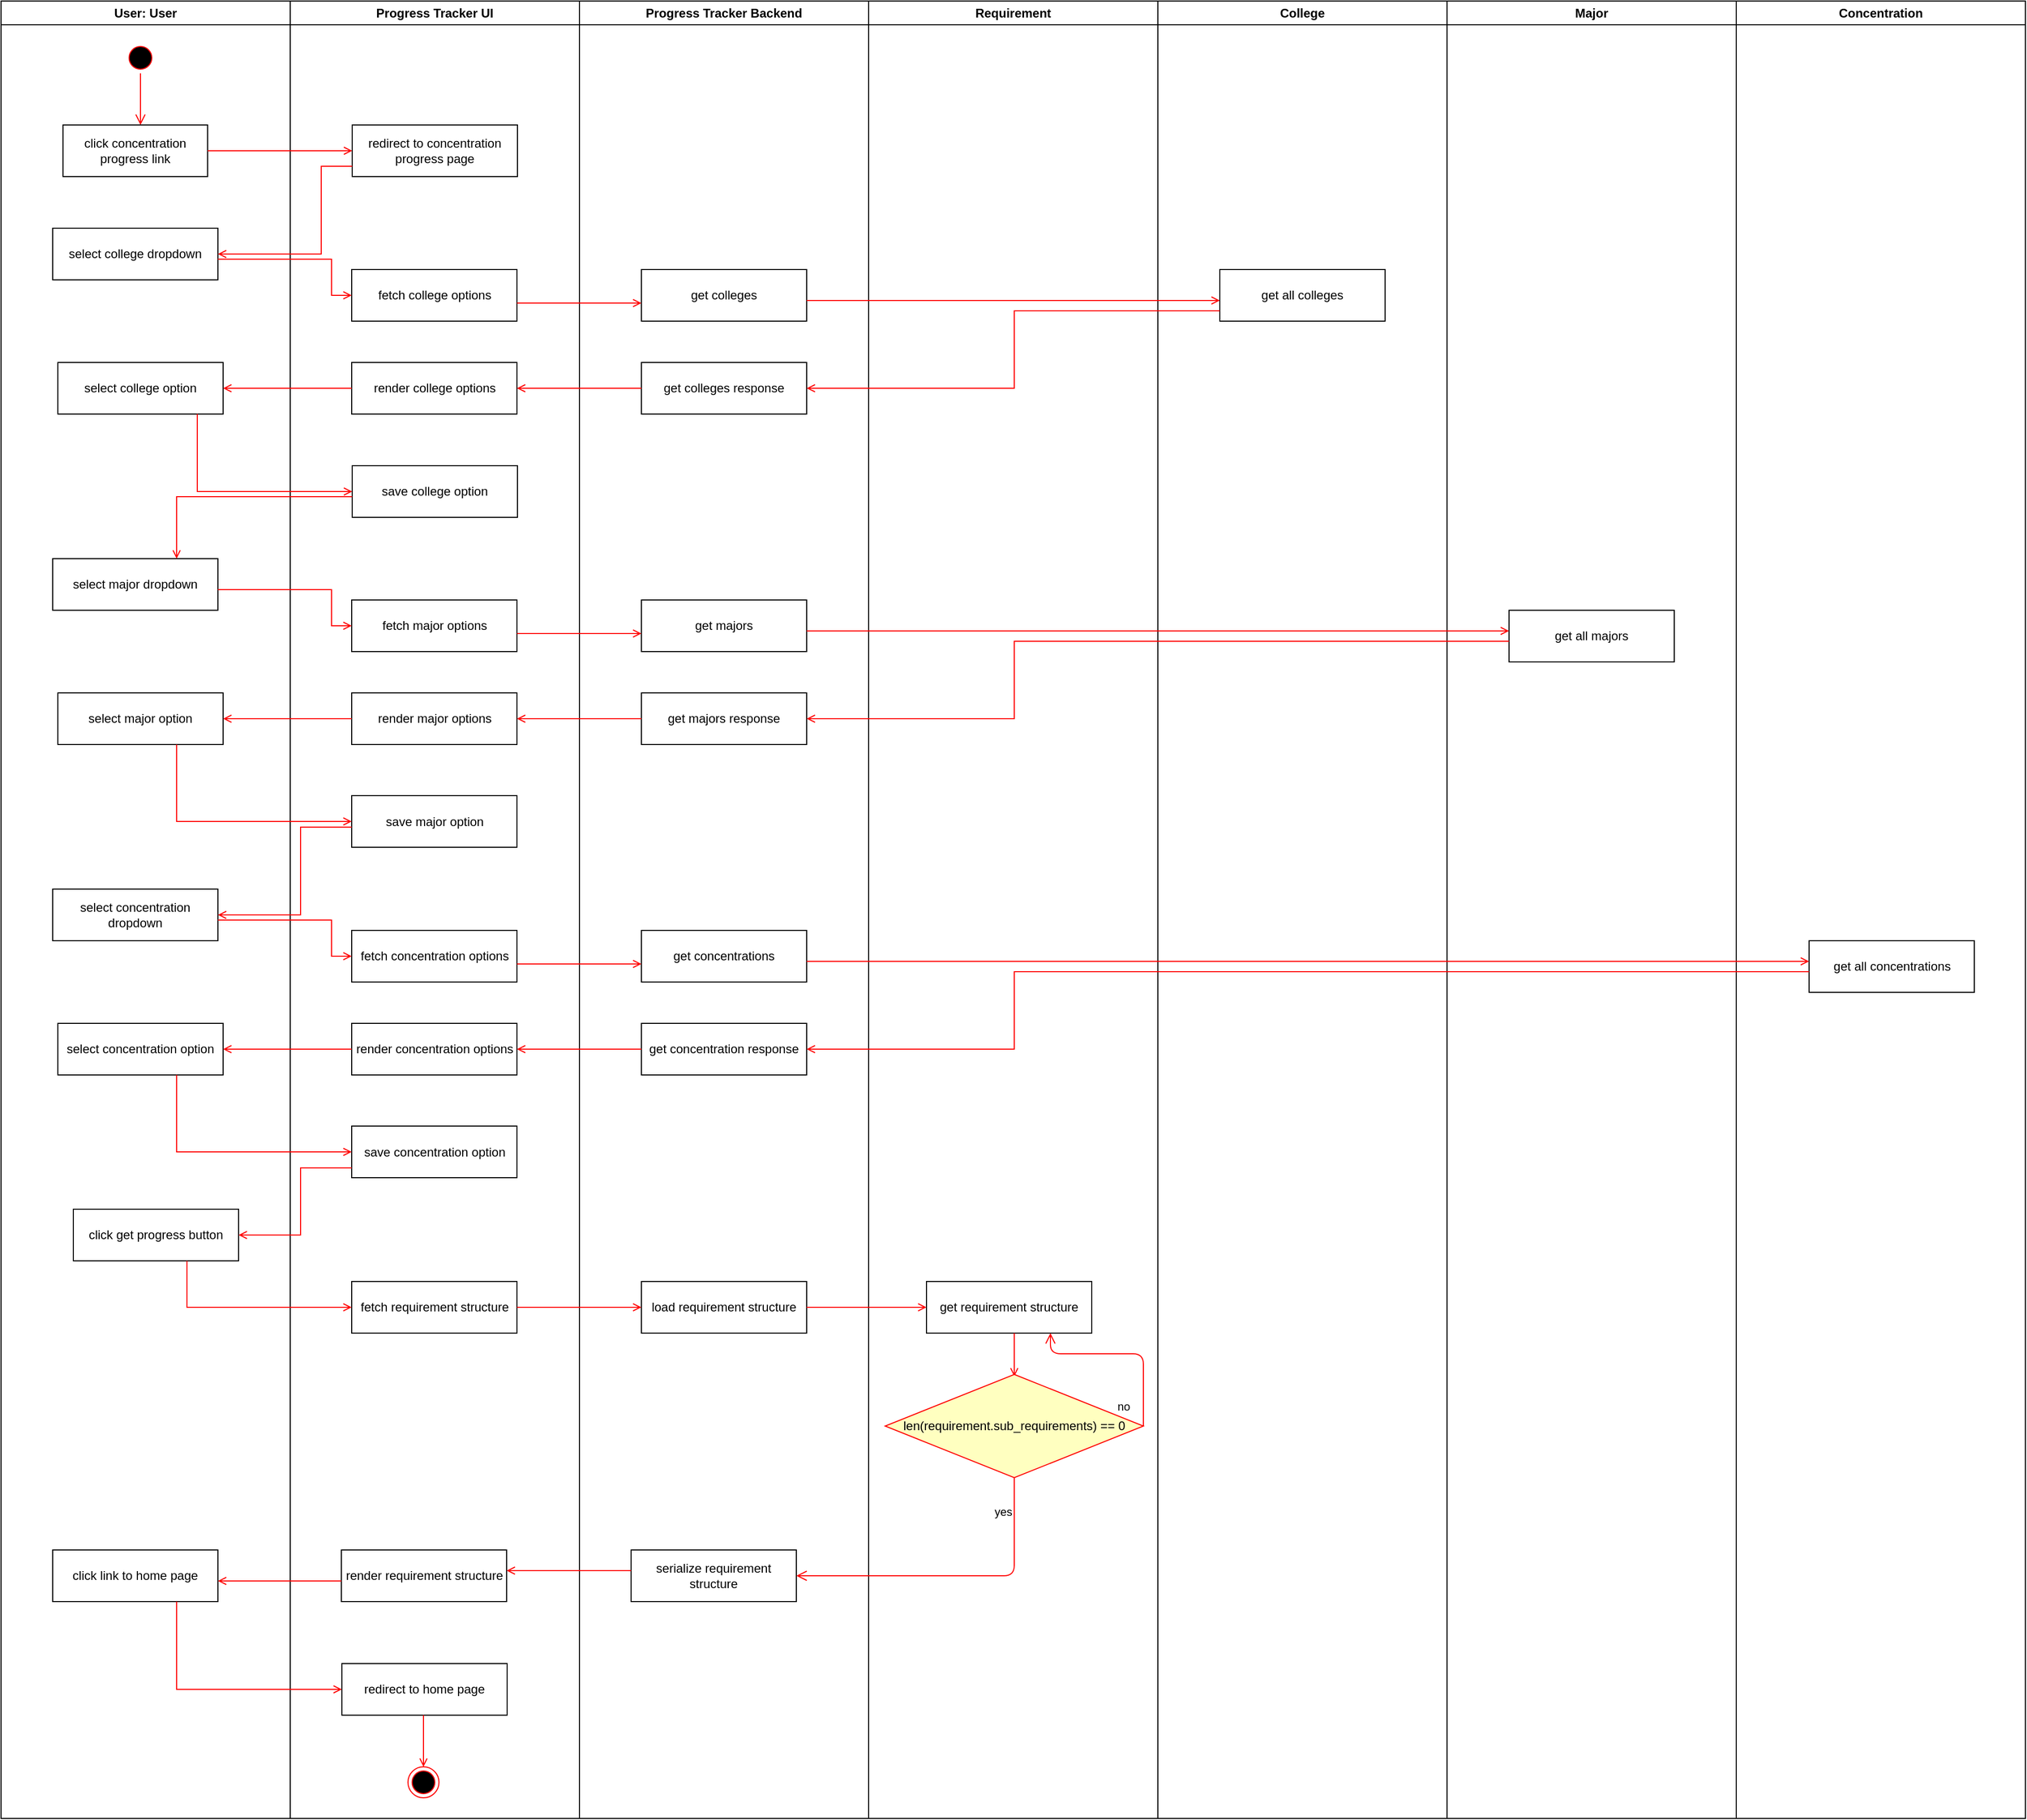 <?xml version="1.0" encoding="UTF-8"?>
<mxfile compressed="false" version="12.1.7" type="device" pages="1"><diagram id="qxIXQQoXLA4KPB8yL7MM" name="Page-3"><mxGraphModel dx="1722" dy="1054" grid="1" gridSize="10" guides="1" tooltips="1" connect="1" arrows="1" fold="1" page="1" pageScale="1" pageWidth="850" pageHeight="1100" math="0" shadow="0"><root><mxCell id="4MsPIWo7bYqa63KtsmRX-0"/><mxCell id="4MsPIWo7bYqa63KtsmRX-1" parent="4MsPIWo7bYqa63KtsmRX-0"/><mxCell id="LsV0TuWWeMVyQ18mXXkU-35" value="User: User" style="swimlane;whiteSpace=wrap" parent="4MsPIWo7bYqa63KtsmRX-1" vertex="1"><mxGeometry x="440" y="280" width="280" height="1760" as="geometry"/></mxCell><mxCell id="LsV0TuWWeMVyQ18mXXkU-36" value="" style="ellipse;shape=startState;fillColor=#000000;strokeColor=#ff0000;" parent="LsV0TuWWeMVyQ18mXXkU-35" vertex="1"><mxGeometry x="120" y="40" width="30" height="30" as="geometry"/></mxCell><mxCell id="LsV0TuWWeMVyQ18mXXkU-37" value="" style="edgeStyle=elbowEdgeStyle;elbow=horizontal;verticalAlign=bottom;endArrow=open;endSize=8;strokeColor=#FF0000;endFill=1;rounded=0;jumpStyle=arc;" parent="LsV0TuWWeMVyQ18mXXkU-35" source="LsV0TuWWeMVyQ18mXXkU-36" target="LsV0TuWWeMVyQ18mXXkU-38" edge="1"><mxGeometry x="100" y="40" as="geometry"><mxPoint x="115" y="110" as="targetPoint"/><Array as="points"><mxPoint x="135" y="90"/><mxPoint x="115" y="90"/><mxPoint x="210" y="80"/><mxPoint x="150" y="95"/></Array></mxGeometry></mxCell><mxCell id="LsV0TuWWeMVyQ18mXXkU-38" value="click concentration progress link" style="whiteSpace=wrap;" parent="LsV0TuWWeMVyQ18mXXkU-35" vertex="1"><mxGeometry x="60" y="120" width="140" height="50" as="geometry"/></mxCell><mxCell id="WU8Xox5n-jSPU0OOle5n-0" value="select college dropdown" style="whiteSpace=wrap;" vertex="1" parent="LsV0TuWWeMVyQ18mXXkU-35"><mxGeometry x="50" y="220" width="160" height="50" as="geometry"/></mxCell><mxCell id="WU8Xox5n-jSPU0OOle5n-49" value="select college option" style="whiteSpace=wrap;" vertex="1" parent="LsV0TuWWeMVyQ18mXXkU-35"><mxGeometry x="55" y="350" width="160" height="50" as="geometry"/></mxCell><mxCell id="WU8Xox5n-jSPU0OOle5n-86" value="click get progress button" style="whiteSpace=wrap;" vertex="1" parent="LsV0TuWWeMVyQ18mXXkU-35"><mxGeometry x="70" y="1170" width="160" height="50" as="geometry"/></mxCell><mxCell id="WU8Xox5n-jSPU0OOle5n-100" value="click link to home page" style="whiteSpace=wrap;" vertex="1" parent="LsV0TuWWeMVyQ18mXXkU-35"><mxGeometry x="50" y="1500" width="160" height="50" as="geometry"/></mxCell><mxCell id="LsV0TuWWeMVyQ18mXXkU-44" value="Progress Tracker UI" style="swimlane;whiteSpace=wrap" parent="4MsPIWo7bYqa63KtsmRX-1" vertex="1"><mxGeometry x="720" y="280" width="280" height="1760" as="geometry"/></mxCell><mxCell id="LsV0TuWWeMVyQ18mXXkU-39" value="redirect to concentration progress page" style="whiteSpace=wrap;" parent="LsV0TuWWeMVyQ18mXXkU-44" vertex="1"><mxGeometry x="60" y="120" width="160" height="50" as="geometry"/></mxCell><mxCell id="WU8Xox5n-jSPU0OOle5n-2" value="fetch college options" style="whiteSpace=wrap;" vertex="1" parent="LsV0TuWWeMVyQ18mXXkU-44"><mxGeometry x="59.5" y="260" width="160" height="50" as="geometry"/></mxCell><mxCell id="WU8Xox5n-jSPU0OOle5n-47" value="render college options" style="whiteSpace=wrap;" vertex="1" parent="LsV0TuWWeMVyQ18mXXkU-44"><mxGeometry x="59.5" y="350" width="160" height="50" as="geometry"/></mxCell><mxCell id="WU8Xox5n-jSPU0OOle5n-51" value="save college option" style="whiteSpace=wrap;" vertex="1" parent="LsV0TuWWeMVyQ18mXXkU-44"><mxGeometry x="60" y="450" width="160" height="50" as="geometry"/></mxCell><mxCell id="WU8Xox5n-jSPU0OOle5n-68" value="save major option" style="whiteSpace=wrap;" vertex="1" parent="LsV0TuWWeMVyQ18mXXkU-44"><mxGeometry x="59.5" y="769.5" width="160" height="50" as="geometry"/></mxCell><mxCell id="WU8Xox5n-jSPU0OOle5n-88" value="fetch requirement structure" style="whiteSpace=wrap;" vertex="1" parent="LsV0TuWWeMVyQ18mXXkU-44"><mxGeometry x="59.5" y="1240" width="160" height="50" as="geometry"/></mxCell><mxCell id="WU8Xox5n-jSPU0OOle5n-94" value="render requirement structure" style="whiteSpace=wrap;" vertex="1" parent="LsV0TuWWeMVyQ18mXXkU-44"><mxGeometry x="49.5" y="1500" width="160" height="50" as="geometry"/></mxCell><mxCell id="WU8Xox5n-jSPU0OOle5n-101" value="redirect to home page" style="whiteSpace=wrap;" vertex="1" parent="LsV0TuWWeMVyQ18mXXkU-44"><mxGeometry x="50" y="1610" width="160" height="50" as="geometry"/></mxCell><mxCell id="WU8Xox5n-jSPU0OOle5n-104" value="" style="ellipse;html=1;shape=endState;fillColor=#000000;strokeColor=#ff0000;" vertex="1" parent="LsV0TuWWeMVyQ18mXXkU-44"><mxGeometry x="114" y="1710" width="30" height="30" as="geometry"/></mxCell><mxCell id="WU8Xox5n-jSPU0OOle5n-105" value="" style="endArrow=open;strokeColor=#FF0000;endFill=1;rounded=0;jumpStyle=arc;edgeStyle=elbowEdgeStyle;" edge="1" parent="LsV0TuWWeMVyQ18mXXkU-44" source="WU8Xox5n-jSPU0OOle5n-101" target="WU8Xox5n-jSPU0OOle5n-104"><mxGeometry relative="1" as="geometry"><mxPoint x="49.5" y="1710" as="sourcePoint"/><mxPoint x="209.5" y="1795" as="targetPoint"/><Array as="points"><mxPoint x="129" y="1680"/><mxPoint x="67.5" y="1789"/><mxPoint x="147.5" y="1809"/><mxPoint x="-352.5" y="1739"/><mxPoint x="-376" y="1894"/><mxPoint x="-436" y="1869"/><mxPoint x="-386" y="1879"/><mxPoint x="-416" y="1869"/><mxPoint x="-406" y="1919"/><mxPoint x="-466" y="1989"/><mxPoint x="-416" y="1979"/><mxPoint x="-406" y="1909"/><mxPoint x="-416" y="1979"/></Array></mxGeometry></mxCell><mxCell id="LsV0TuWWeMVyQ18mXXkU-63" value="Progress Tracker Backend" style="swimlane;whiteSpace=wrap" parent="4MsPIWo7bYqa63KtsmRX-1" vertex="1"><mxGeometry x="1000" y="280" width="280" height="1760" as="geometry"><mxRectangle x="724.5" y="128" width="80" height="23" as="alternateBounds"/></mxGeometry></mxCell><mxCell id="WU8Xox5n-jSPU0OOle5n-41" value="get colleges" style="whiteSpace=wrap;" vertex="1" parent="LsV0TuWWeMVyQ18mXXkU-63"><mxGeometry x="60" y="260" width="160" height="50" as="geometry"/></mxCell><mxCell id="WU8Xox5n-jSPU0OOle5n-45" value="get colleges response" style="whiteSpace=wrap;" vertex="1" parent="LsV0TuWWeMVyQ18mXXkU-63"><mxGeometry x="60" y="350" width="160" height="50" as="geometry"/></mxCell><mxCell id="WU8Xox5n-jSPU0OOle5n-106" value="load requirement structure" style="whiteSpace=wrap;" vertex="1" parent="LsV0TuWWeMVyQ18mXXkU-63"><mxGeometry x="60" y="1240" width="160" height="50" as="geometry"/></mxCell><mxCell id="WU8Xox5n-jSPU0OOle5n-98" value="serialize requirement structure" style="whiteSpace=wrap;" vertex="1" parent="LsV0TuWWeMVyQ18mXXkU-63"><mxGeometry x="50" y="1500" width="160" height="50" as="geometry"/></mxCell><mxCell id="LsV0TuWWeMVyQ18mXXkU-40" value="" style="endArrow=open;strokeColor=#FF0000;endFill=1;rounded=0;jumpStyle=arc;" parent="4MsPIWo7bYqa63KtsmRX-1" source="LsV0TuWWeMVyQ18mXXkU-38" target="LsV0TuWWeMVyQ18mXXkU-39" edge="1"><mxGeometry relative="1" as="geometry"/></mxCell><mxCell id="WU8Xox5n-jSPU0OOle5n-1" value="" style="endArrow=open;strokeColor=#FF0000;endFill=1;rounded=0;jumpStyle=arc;edgeStyle=elbowEdgeStyle;" edge="1" parent="4MsPIWo7bYqa63KtsmRX-1" source="LsV0TuWWeMVyQ18mXXkU-39" target="WU8Xox5n-jSPU0OOle5n-0"><mxGeometry relative="1" as="geometry"><mxPoint x="650" y="530" as="sourcePoint"/><mxPoint x="790" y="530" as="targetPoint"/><Array as="points"><mxPoint x="750" y="440"/><mxPoint x="690" y="510"/><mxPoint x="740" y="500"/><mxPoint x="750" y="430"/><mxPoint x="740" y="500"/></Array></mxGeometry></mxCell><mxCell id="WU8Xox5n-jSPU0OOle5n-3" value="" style="endArrow=open;strokeColor=#FF0000;endFill=1;rounded=0;jumpStyle=arc;edgeStyle=elbowEdgeStyle;" edge="1" parent="4MsPIWo7bYqa63KtsmRX-1" source="WU8Xox5n-jSPU0OOle5n-0" target="WU8Xox5n-jSPU0OOle5n-2"><mxGeometry relative="1" as="geometry"><mxPoint x="770" y="590" as="sourcePoint"/><mxPoint x="640" y="675" as="targetPoint"/><Array as="points"><mxPoint x="760" y="530"/><mxPoint x="770" y="565"/><mxPoint x="710" y="540"/><mxPoint x="760" y="550"/><mxPoint x="730" y="540"/><mxPoint x="740" y="590"/><mxPoint x="680" y="660"/><mxPoint x="730" y="650"/><mxPoint x="740" y="580"/><mxPoint x="730" y="650"/></Array></mxGeometry></mxCell><mxCell id="WU8Xox5n-jSPU0OOle5n-5" value="Requirement" style="swimlane;whiteSpace=wrap" vertex="1" parent="4MsPIWo7bYqa63KtsmRX-1"><mxGeometry x="1280" y="280" width="280" height="1760" as="geometry"><mxRectangle x="724.5" y="128" width="80" height="23" as="alternateBounds"/></mxGeometry></mxCell><mxCell id="WU8Xox5n-jSPU0OOle5n-90" value="get requirement structure" style="whiteSpace=wrap;" vertex="1" parent="WU8Xox5n-jSPU0OOle5n-5"><mxGeometry x="56" y="1240" width="160" height="50" as="geometry"/></mxCell><mxCell id="WU8Xox5n-jSPU0OOle5n-91" value="" style="endArrow=open;strokeColor=#FF0000;endFill=1;rounded=0;jumpStyle=arc;edgeStyle=elbowEdgeStyle;" edge="1" parent="WU8Xox5n-jSPU0OOle5n-5"><mxGeometry relative="1" as="geometry"><mxPoint x="141" y="1290" as="sourcePoint"/><mxPoint x="141" y="1332" as="targetPoint"/><Array as="points"><mxPoint x="141" y="1300"/><mxPoint x="181" y="1200"/><mxPoint x="261" y="1220"/><mxPoint x="-239" y="1150"/><mxPoint x="-262.5" y="1305"/><mxPoint x="-322.5" y="1280"/><mxPoint x="-272.5" y="1290"/><mxPoint x="-302.5" y="1280"/><mxPoint x="-292.5" y="1330"/><mxPoint x="-352.5" y="1400"/><mxPoint x="-302.5" y="1390"/><mxPoint x="-292.5" y="1320"/><mxPoint x="-302.5" y="1390"/></Array></mxGeometry></mxCell><mxCell id="WU8Xox5n-jSPU0OOle5n-95" value="len(requirement.sub_requirements) == 0" style="rhombus;whiteSpace=wrap;html=1;fillColor=#ffffc0;strokeColor=#ff0000;" vertex="1" parent="WU8Xox5n-jSPU0OOle5n-5"><mxGeometry x="16" y="1330" width="250" height="100" as="geometry"/></mxCell><mxCell id="WU8Xox5n-jSPU0OOle5n-96" value="no" style="edgeStyle=orthogonalEdgeStyle;html=1;align=left;verticalAlign=bottom;endArrow=open;endSize=8;strokeColor=#ff0000;" edge="1" source="WU8Xox5n-jSPU0OOle5n-95" parent="WU8Xox5n-jSPU0OOle5n-5" target="WU8Xox5n-jSPU0OOle5n-90"><mxGeometry x="0.076" y="60" relative="1" as="geometry"><mxPoint x="276" y="1350" as="targetPoint"/><Array as="points"><mxPoint x="266" y="1310"/><mxPoint x="176" y="1310"/></Array><mxPoint as="offset"/></mxGeometry></mxCell><mxCell id="WU8Xox5n-jSPU0OOle5n-14" value="College" style="swimlane;whiteSpace=wrap" vertex="1" parent="4MsPIWo7bYqa63KtsmRX-1"><mxGeometry x="1560" y="280" width="280" height="1760" as="geometry"><mxRectangle x="724.5" y="128" width="80" height="23" as="alternateBounds"/></mxGeometry></mxCell><mxCell id="WU8Xox5n-jSPU0OOle5n-43" value="get all colleges" style="whiteSpace=wrap;" vertex="1" parent="WU8Xox5n-jSPU0OOle5n-14"><mxGeometry x="60" y="260" width="160" height="50" as="geometry"/></mxCell><mxCell id="WU8Xox5n-jSPU0OOle5n-23" value="Major" style="swimlane;whiteSpace=wrap" vertex="1" parent="4MsPIWo7bYqa63KtsmRX-1"><mxGeometry x="1840" y="280" width="280" height="1760" as="geometry"><mxRectangle x="724.5" y="128" width="80" height="23" as="alternateBounds"/></mxGeometry></mxCell><mxCell id="WU8Xox5n-jSPU0OOle5n-61" value="get all majors" style="whiteSpace=wrap;" vertex="1" parent="WU8Xox5n-jSPU0OOle5n-23"><mxGeometry x="60" y="590" width="160" height="50" as="geometry"/></mxCell><mxCell id="WU8Xox5n-jSPU0OOle5n-32" value="Concentration" style="swimlane;whiteSpace=wrap" vertex="1" parent="4MsPIWo7bYqa63KtsmRX-1"><mxGeometry x="2120" y="280" width="280" height="1760" as="geometry"><mxRectangle x="724.5" y="128" width="80" height="23" as="alternateBounds"/></mxGeometry></mxCell><mxCell id="WU8Xox5n-jSPU0OOle5n-71" value="get all concentrations" style="whiteSpace=wrap;" vertex="1" parent="WU8Xox5n-jSPU0OOle5n-32"><mxGeometry x="70.5" y="910" width="160" height="50" as="geometry"/></mxCell><mxCell id="WU8Xox5n-jSPU0OOle5n-42" value="" style="endArrow=open;strokeColor=#FF0000;endFill=1;rounded=0;jumpStyle=arc;edgeStyle=elbowEdgeStyle;" edge="1" parent="4MsPIWo7bYqa63KtsmRX-1" source="WU8Xox5n-jSPU0OOle5n-2" target="WU8Xox5n-jSPU0OOle5n-41"><mxGeometry relative="1" as="geometry"><mxPoint x="930.5" y="572.5" as="sourcePoint"/><mxPoint x="1060" y="607.5" as="targetPoint"/><Array as="points"><mxPoint x="1040.5" y="572.5"/><mxPoint x="1050.5" y="607.5"/><mxPoint x="990.5" y="582.5"/><mxPoint x="1040.5" y="592.5"/><mxPoint x="1010.5" y="582.5"/><mxPoint x="1020.5" y="632.5"/><mxPoint x="960.5" y="702.5"/><mxPoint x="1010.5" y="692.5"/><mxPoint x="1020.5" y="622.5"/><mxPoint x="1010.5" y="692.5"/></Array></mxGeometry></mxCell><mxCell id="WU8Xox5n-jSPU0OOle5n-44" value="" style="endArrow=open;strokeColor=#FF0000;endFill=1;rounded=0;jumpStyle=arc;edgeStyle=elbowEdgeStyle;" edge="1" parent="4MsPIWo7bYqa63KtsmRX-1" source="WU8Xox5n-jSPU0OOle5n-41" target="WU8Xox5n-jSPU0OOle5n-43"><mxGeometry relative="1" as="geometry"><mxPoint x="1310" y="570" as="sourcePoint"/><mxPoint x="1430.5" y="570" as="targetPoint"/><Array as="points"><mxPoint x="1411" y="570"/><mxPoint x="1421" y="605"/><mxPoint x="1361" y="580"/><mxPoint x="1411" y="590"/><mxPoint x="1381" y="580"/><mxPoint x="1391" y="630"/><mxPoint x="1331" y="700"/><mxPoint x="1381" y="690"/><mxPoint x="1391" y="620"/><mxPoint x="1381" y="690"/></Array></mxGeometry></mxCell><mxCell id="WU8Xox5n-jSPU0OOle5n-46" value="" style="endArrow=open;strokeColor=#FF0000;endFill=1;rounded=0;jumpStyle=arc;edgeStyle=elbowEdgeStyle;" edge="1" parent="4MsPIWo7bYqa63KtsmRX-1" source="WU8Xox5n-jSPU0OOle5n-43" target="WU8Xox5n-jSPU0OOle5n-45"><mxGeometry relative="1" as="geometry"><mxPoint x="1230" y="580" as="sourcePoint"/><mxPoint x="1629.5" y="580" as="targetPoint"/><Array as="points"><mxPoint x="1421" y="580"/><mxPoint x="1431" y="615"/><mxPoint x="1371" y="590"/><mxPoint x="1421" y="600"/><mxPoint x="1391" y="590"/><mxPoint x="1401" y="640"/><mxPoint x="1341" y="710"/><mxPoint x="1391" y="700"/><mxPoint x="1401" y="630"/><mxPoint x="1391" y="700"/></Array></mxGeometry></mxCell><mxCell id="WU8Xox5n-jSPU0OOle5n-48" value="" style="endArrow=open;strokeColor=#FF0000;endFill=1;rounded=0;jumpStyle=arc;edgeStyle=elbowEdgeStyle;" edge="1" parent="4MsPIWo7bYqa63KtsmRX-1" source="WU8Xox5n-jSPU0OOle5n-45" target="WU8Xox5n-jSPU0OOle5n-47"><mxGeometry relative="1" as="geometry"><mxPoint x="924.5" y="740" as="sourcePoint"/><mxPoint x="1045" y="740" as="targetPoint"/><Array as="points"><mxPoint x="1000" y="655"/><mxPoint x="1035.5" y="775"/><mxPoint x="975.5" y="750"/><mxPoint x="1025.5" y="760"/><mxPoint x="995.5" y="750"/><mxPoint x="1005.5" y="800"/><mxPoint x="945.5" y="870"/><mxPoint x="995.5" y="860"/><mxPoint x="1005.5" y="790"/><mxPoint x="995.5" y="860"/></Array></mxGeometry></mxCell><mxCell id="WU8Xox5n-jSPU0OOle5n-50" value="" style="endArrow=open;strokeColor=#FF0000;endFill=1;rounded=0;jumpStyle=arc;edgeStyle=elbowEdgeStyle;" edge="1" parent="4MsPIWo7bYqa63KtsmRX-1" source="WU8Xox5n-jSPU0OOle5n-47" target="WU8Xox5n-jSPU0OOle5n-49"><mxGeometry relative="1" as="geometry"><mxPoint x="760.5" y="670" as="sourcePoint"/><mxPoint x="640" y="670" as="targetPoint"/><Array as="points"><mxPoint x="701" y="655"/><mxPoint x="736" y="790"/><mxPoint x="676" y="765"/><mxPoint x="726" y="775"/><mxPoint x="696" y="765"/><mxPoint x="706" y="815"/><mxPoint x="646" y="885"/><mxPoint x="696" y="875"/><mxPoint x="706" y="805"/><mxPoint x="696" y="875"/></Array></mxGeometry></mxCell><mxCell id="WU8Xox5n-jSPU0OOle5n-52" value="" style="endArrow=open;strokeColor=#FF0000;endFill=1;rounded=0;jumpStyle=arc;edgeStyle=elbowEdgeStyle;" edge="1" parent="4MsPIWo7bYqa63KtsmRX-1" source="WU8Xox5n-jSPU0OOle5n-49" target="WU8Xox5n-jSPU0OOle5n-51"><mxGeometry relative="1" as="geometry"><mxPoint x="694.5" y="770" as="sourcePoint"/><mxPoint x="570" y="770" as="targetPoint"/><Array as="points"><mxPoint x="630" y="690"/><mxPoint x="750" y="755"/><mxPoint x="640" y="730"/><mxPoint x="660" y="760"/><mxPoint x="616" y="770"/><mxPoint x="651" y="905"/><mxPoint x="591" y="880"/><mxPoint x="641" y="890"/><mxPoint x="611" y="880"/><mxPoint x="621" y="930"/><mxPoint x="561" y="1000"/><mxPoint x="611" y="990"/><mxPoint x="621" y="920"/><mxPoint x="611" y="990"/></Array></mxGeometry></mxCell><mxCell id="WU8Xox5n-jSPU0OOle5n-54" value="select major dropdown" style="whiteSpace=wrap;" vertex="1" parent="4MsPIWo7bYqa63KtsmRX-1"><mxGeometry x="490" y="820" width="160" height="50" as="geometry"/></mxCell><mxCell id="WU8Xox5n-jSPU0OOle5n-55" value="select major option" style="whiteSpace=wrap;" vertex="1" parent="4MsPIWo7bYqa63KtsmRX-1"><mxGeometry x="495" y="950" width="160" height="50" as="geometry"/></mxCell><mxCell id="WU8Xox5n-jSPU0OOle5n-56" value="fetch major options" style="whiteSpace=wrap;" vertex="1" parent="4MsPIWo7bYqa63KtsmRX-1"><mxGeometry x="779.5" y="860" width="160" height="50" as="geometry"/></mxCell><mxCell id="WU8Xox5n-jSPU0OOle5n-57" value="render major options" style="whiteSpace=wrap;" vertex="1" parent="4MsPIWo7bYqa63KtsmRX-1"><mxGeometry x="779.5" y="950" width="160" height="50" as="geometry"/></mxCell><mxCell id="WU8Xox5n-jSPU0OOle5n-58" value="get majors" style="whiteSpace=wrap;" vertex="1" parent="4MsPIWo7bYqa63KtsmRX-1"><mxGeometry x="1060" y="860" width="160" height="50" as="geometry"/></mxCell><mxCell id="WU8Xox5n-jSPU0OOle5n-59" value="get majors response" style="whiteSpace=wrap;" vertex="1" parent="4MsPIWo7bYqa63KtsmRX-1"><mxGeometry x="1060" y="950" width="160" height="50" as="geometry"/></mxCell><mxCell id="WU8Xox5n-jSPU0OOle5n-60" value="" style="endArrow=open;strokeColor=#FF0000;endFill=1;rounded=0;jumpStyle=arc;edgeStyle=elbowEdgeStyle;" edge="1" parent="4MsPIWo7bYqa63KtsmRX-1" source="WU8Xox5n-jSPU0OOle5n-54" target="WU8Xox5n-jSPU0OOle5n-56"><mxGeometry relative="1" as="geometry"><mxPoint x="770" y="910" as="sourcePoint"/><mxPoint x="640" y="995" as="targetPoint"/><Array as="points"><mxPoint x="760" y="850"/><mxPoint x="770" y="885"/><mxPoint x="710" y="860"/><mxPoint x="760" y="870"/><mxPoint x="730" y="860"/><mxPoint x="740" y="910"/><mxPoint x="680" y="980"/><mxPoint x="730" y="970"/><mxPoint x="740" y="900"/><mxPoint x="730" y="970"/></Array></mxGeometry></mxCell><mxCell id="WU8Xox5n-jSPU0OOle5n-62" value="" style="endArrow=open;strokeColor=#FF0000;endFill=1;rounded=0;jumpStyle=arc;edgeStyle=elbowEdgeStyle;" edge="1" parent="4MsPIWo7bYqa63KtsmRX-1" source="WU8Xox5n-jSPU0OOle5n-56" target="WU8Xox5n-jSPU0OOle5n-58"><mxGeometry relative="1" as="geometry"><mxPoint x="930.5" y="892.5" as="sourcePoint"/><mxPoint x="1060" y="927.5" as="targetPoint"/><Array as="points"><mxPoint x="1040.5" y="892.5"/><mxPoint x="1050.5" y="927.5"/><mxPoint x="990.5" y="902.5"/><mxPoint x="1040.5" y="912.5"/><mxPoint x="1010.5" y="902.5"/><mxPoint x="1020.5" y="952.5"/><mxPoint x="960.5" y="1022.5"/><mxPoint x="1010.5" y="1012.5"/><mxPoint x="1020.5" y="942.5"/><mxPoint x="1010.5" y="1012.5"/></Array></mxGeometry></mxCell><mxCell id="WU8Xox5n-jSPU0OOle5n-63" value="" style="endArrow=open;strokeColor=#FF0000;endFill=1;rounded=0;jumpStyle=arc;edgeStyle=elbowEdgeStyle;" edge="1" parent="4MsPIWo7bYqa63KtsmRX-1" source="WU8Xox5n-jSPU0OOle5n-58" target="WU8Xox5n-jSPU0OOle5n-61"><mxGeometry relative="1" as="geometry"><mxPoint x="1310" y="890" as="sourcePoint"/><mxPoint x="1430.5" y="890" as="targetPoint"/><Array as="points"><mxPoint x="1411" y="890"/><mxPoint x="1421" y="925"/><mxPoint x="1361" y="900"/><mxPoint x="1411" y="910"/><mxPoint x="1381" y="900"/><mxPoint x="1391" y="950"/><mxPoint x="1331" y="1020"/><mxPoint x="1381" y="1010"/><mxPoint x="1391" y="940"/><mxPoint x="1381" y="1010"/></Array></mxGeometry></mxCell><mxCell id="WU8Xox5n-jSPU0OOle5n-64" value="" style="endArrow=open;strokeColor=#FF0000;endFill=1;rounded=0;jumpStyle=arc;edgeStyle=elbowEdgeStyle;" edge="1" parent="4MsPIWo7bYqa63KtsmRX-1" source="WU8Xox5n-jSPU0OOle5n-61" target="WU8Xox5n-jSPU0OOle5n-59"><mxGeometry relative="1" as="geometry"><mxPoint x="1230" y="900" as="sourcePoint"/><mxPoint x="1629.5" y="900" as="targetPoint"/><Array as="points"><mxPoint x="1421" y="900"/><mxPoint x="1431" y="935"/><mxPoint x="1371" y="910"/><mxPoint x="1421" y="920"/><mxPoint x="1391" y="910"/><mxPoint x="1401" y="960"/><mxPoint x="1341" y="1030"/><mxPoint x="1391" y="1020"/><mxPoint x="1401" y="950"/><mxPoint x="1391" y="1020"/></Array></mxGeometry></mxCell><mxCell id="WU8Xox5n-jSPU0OOle5n-65" value="" style="endArrow=open;strokeColor=#FF0000;endFill=1;rounded=0;jumpStyle=arc;edgeStyle=elbowEdgeStyle;" edge="1" parent="4MsPIWo7bYqa63KtsmRX-1" source="WU8Xox5n-jSPU0OOle5n-59" target="WU8Xox5n-jSPU0OOle5n-57"><mxGeometry relative="1" as="geometry"><mxPoint x="924.5" y="1060" as="sourcePoint"/><mxPoint x="1045" y="1060" as="targetPoint"/><Array as="points"><mxPoint x="1000" y="975"/><mxPoint x="1035.5" y="1095"/><mxPoint x="975.5" y="1070"/><mxPoint x="1025.5" y="1080"/><mxPoint x="995.5" y="1070"/><mxPoint x="1005.5" y="1120"/><mxPoint x="945.5" y="1190"/><mxPoint x="995.5" y="1180"/><mxPoint x="1005.5" y="1110"/><mxPoint x="995.5" y="1180"/></Array></mxGeometry></mxCell><mxCell id="WU8Xox5n-jSPU0OOle5n-66" value="" style="endArrow=open;strokeColor=#FF0000;endFill=1;rounded=0;jumpStyle=arc;edgeStyle=elbowEdgeStyle;" edge="1" parent="4MsPIWo7bYqa63KtsmRX-1" source="WU8Xox5n-jSPU0OOle5n-57" target="WU8Xox5n-jSPU0OOle5n-55"><mxGeometry relative="1" as="geometry"><mxPoint x="760.5" y="990" as="sourcePoint"/><mxPoint x="640" y="990" as="targetPoint"/><Array as="points"><mxPoint x="701" y="975"/><mxPoint x="736" y="1110"/><mxPoint x="676" y="1085"/><mxPoint x="726" y="1095"/><mxPoint x="696" y="1085"/><mxPoint x="706" y="1135"/><mxPoint x="646" y="1205"/><mxPoint x="696" y="1195"/><mxPoint x="706" y="1125"/><mxPoint x="696" y="1195"/></Array></mxGeometry></mxCell><mxCell id="WU8Xox5n-jSPU0OOle5n-67" value="" style="endArrow=open;strokeColor=#FF0000;endFill=1;rounded=0;jumpStyle=arc;edgeStyle=elbowEdgeStyle;" edge="1" parent="4MsPIWo7bYqa63KtsmRX-1" source="WU8Xox5n-jSPU0OOle5n-51" target="WU8Xox5n-jSPU0OOle5n-54"><mxGeometry relative="1" as="geometry"><mxPoint x="640" y="755" as="sourcePoint"/><mxPoint x="790" y="830" as="targetPoint"/><Array as="points"><mxPoint x="610" y="760"/><mxPoint x="570" y="800"/><mxPoint x="640" y="765"/><mxPoint x="760" y="830"/><mxPoint x="650" y="805"/><mxPoint x="670" y="835"/><mxPoint x="626" y="845"/><mxPoint x="661" y="980"/><mxPoint x="601" y="955"/><mxPoint x="651" y="965"/><mxPoint x="621" y="955"/><mxPoint x="631" y="1005"/><mxPoint x="571" y="1075"/><mxPoint x="621" y="1065"/><mxPoint x="631" y="995"/><mxPoint x="621" y="1065"/></Array></mxGeometry></mxCell><mxCell id="WU8Xox5n-jSPU0OOle5n-69" value="" style="endArrow=open;strokeColor=#FF0000;endFill=1;rounded=0;jumpStyle=arc;edgeStyle=elbowEdgeStyle;" edge="1" parent="4MsPIWo7bYqa63KtsmRX-1" source="WU8Xox5n-jSPU0OOle5n-55" target="WU8Xox5n-jSPU0OOle5n-68"><mxGeometry relative="1" as="geometry"><mxPoint x="740" y="1100" as="sourcePoint"/><mxPoint x="615.5" y="1100" as="targetPoint"/><Array as="points"><mxPoint x="610" y="1030"/><mxPoint x="696.5" y="1235"/><mxPoint x="636.5" y="1210"/><mxPoint x="686.5" y="1220"/><mxPoint x="656.5" y="1210"/><mxPoint x="666.5" y="1260"/><mxPoint x="606.5" y="1330"/><mxPoint x="656.5" y="1320"/><mxPoint x="666.5" y="1250"/><mxPoint x="656.5" y="1320"/></Array></mxGeometry></mxCell><mxCell id="WU8Xox5n-jSPU0OOle5n-70" value="save concentration option" style="whiteSpace=wrap;" vertex="1" parent="4MsPIWo7bYqa63KtsmRX-1"><mxGeometry x="779.5" y="1369.5" width="160" height="50" as="geometry"/></mxCell><mxCell id="WU8Xox5n-jSPU0OOle5n-72" value="select concentration dropdown" style="whiteSpace=wrap;" vertex="1" parent="4MsPIWo7bYqa63KtsmRX-1"><mxGeometry x="490" y="1140" width="160" height="50" as="geometry"/></mxCell><mxCell id="WU8Xox5n-jSPU0OOle5n-73" value="select concentration option" style="whiteSpace=wrap;" vertex="1" parent="4MsPIWo7bYqa63KtsmRX-1"><mxGeometry x="495" y="1270" width="160" height="50" as="geometry"/></mxCell><mxCell id="WU8Xox5n-jSPU0OOle5n-74" value="fetch concentration options" style="whiteSpace=wrap;" vertex="1" parent="4MsPIWo7bYqa63KtsmRX-1"><mxGeometry x="779.5" y="1180" width="160" height="50" as="geometry"/></mxCell><mxCell id="WU8Xox5n-jSPU0OOle5n-75" value="render concentration options" style="whiteSpace=wrap;" vertex="1" parent="4MsPIWo7bYqa63KtsmRX-1"><mxGeometry x="779.5" y="1270" width="160" height="50" as="geometry"/></mxCell><mxCell id="WU8Xox5n-jSPU0OOle5n-76" value="get concentrations" style="whiteSpace=wrap;" vertex="1" parent="4MsPIWo7bYqa63KtsmRX-1"><mxGeometry x="1060" y="1180" width="160" height="50" as="geometry"/></mxCell><mxCell id="WU8Xox5n-jSPU0OOle5n-77" value="get concentration response" style="whiteSpace=wrap;" vertex="1" parent="4MsPIWo7bYqa63KtsmRX-1"><mxGeometry x="1060" y="1270" width="160" height="50" as="geometry"/></mxCell><mxCell id="WU8Xox5n-jSPU0OOle5n-78" value="" style="endArrow=open;strokeColor=#FF0000;endFill=1;rounded=0;jumpStyle=arc;edgeStyle=elbowEdgeStyle;" edge="1" parent="4MsPIWo7bYqa63KtsmRX-1" source="WU8Xox5n-jSPU0OOle5n-72" target="WU8Xox5n-jSPU0OOle5n-74"><mxGeometry relative="1" as="geometry"><mxPoint x="770" y="1230" as="sourcePoint"/><mxPoint x="640" y="1315" as="targetPoint"/><Array as="points"><mxPoint x="760" y="1170"/><mxPoint x="770" y="1205"/><mxPoint x="710" y="1180"/><mxPoint x="760" y="1190"/><mxPoint x="730" y="1180"/><mxPoint x="740" y="1230"/><mxPoint x="680" y="1300"/><mxPoint x="730" y="1290"/><mxPoint x="740" y="1220"/><mxPoint x="730" y="1290"/></Array></mxGeometry></mxCell><mxCell id="WU8Xox5n-jSPU0OOle5n-79" value="" style="endArrow=open;strokeColor=#FF0000;endFill=1;rounded=0;jumpStyle=arc;edgeStyle=elbowEdgeStyle;" edge="1" parent="4MsPIWo7bYqa63KtsmRX-1" source="WU8Xox5n-jSPU0OOle5n-74" target="WU8Xox5n-jSPU0OOle5n-76"><mxGeometry relative="1" as="geometry"><mxPoint x="930.5" y="1212.5" as="sourcePoint"/><mxPoint x="1060" y="1247.5" as="targetPoint"/><Array as="points"><mxPoint x="1040.5" y="1212.5"/><mxPoint x="1050.5" y="1247.5"/><mxPoint x="990.5" y="1222.5"/><mxPoint x="1040.5" y="1232.5"/><mxPoint x="1010.5" y="1222.5"/><mxPoint x="1020.5" y="1272.5"/><mxPoint x="960.5" y="1342.5"/><mxPoint x="1010.5" y="1332.5"/><mxPoint x="1020.5" y="1262.5"/><mxPoint x="1010.5" y="1332.5"/></Array></mxGeometry></mxCell><mxCell id="WU8Xox5n-jSPU0OOle5n-80" value="" style="endArrow=open;strokeColor=#FF0000;endFill=1;rounded=0;jumpStyle=arc;edgeStyle=elbowEdgeStyle;" edge="1" parent="4MsPIWo7bYqa63KtsmRX-1" source="WU8Xox5n-jSPU0OOle5n-76" target="WU8Xox5n-jSPU0OOle5n-71"><mxGeometry relative="1" as="geometry"><mxPoint x="1310" y="1210" as="sourcePoint"/><mxPoint x="1430.5" y="1210" as="targetPoint"/><Array as="points"><mxPoint x="1411" y="1210"/><mxPoint x="1421" y="1245"/><mxPoint x="1361" y="1220"/><mxPoint x="1411" y="1230"/><mxPoint x="1381" y="1220"/><mxPoint x="1391" y="1270"/><mxPoint x="1331" y="1340"/><mxPoint x="1381" y="1330"/><mxPoint x="1391" y="1260"/><mxPoint x="1381" y="1330"/></Array></mxGeometry></mxCell><mxCell id="WU8Xox5n-jSPU0OOle5n-81" value="" style="endArrow=open;strokeColor=#FF0000;endFill=1;rounded=0;jumpStyle=arc;edgeStyle=elbowEdgeStyle;" edge="1" parent="4MsPIWo7bYqa63KtsmRX-1" source="WU8Xox5n-jSPU0OOle5n-71" target="WU8Xox5n-jSPU0OOle5n-77"><mxGeometry relative="1" as="geometry"><mxPoint x="1230" y="1220" as="sourcePoint"/><mxPoint x="1629.5" y="1220" as="targetPoint"/><Array as="points"><mxPoint x="1421" y="1220"/><mxPoint x="1431" y="1255"/><mxPoint x="1371" y="1230"/><mxPoint x="1421" y="1240"/><mxPoint x="1391" y="1230"/><mxPoint x="1401" y="1280"/><mxPoint x="1341" y="1350"/><mxPoint x="1391" y="1340"/><mxPoint x="1401" y="1270"/><mxPoint x="1391" y="1340"/></Array></mxGeometry></mxCell><mxCell id="WU8Xox5n-jSPU0OOle5n-82" value="" style="endArrow=open;strokeColor=#FF0000;endFill=1;rounded=0;jumpStyle=arc;edgeStyle=elbowEdgeStyle;" edge="1" parent="4MsPIWo7bYqa63KtsmRX-1" source="WU8Xox5n-jSPU0OOle5n-77" target="WU8Xox5n-jSPU0OOle5n-75"><mxGeometry relative="1" as="geometry"><mxPoint x="924.5" y="1380" as="sourcePoint"/><mxPoint x="1045" y="1380" as="targetPoint"/><Array as="points"><mxPoint x="1000" y="1295"/><mxPoint x="1035.5" y="1415"/><mxPoint x="975.5" y="1390"/><mxPoint x="1025.5" y="1400"/><mxPoint x="995.5" y="1390"/><mxPoint x="1005.5" y="1440"/><mxPoint x="945.5" y="1510"/><mxPoint x="995.5" y="1500"/><mxPoint x="1005.5" y="1430"/><mxPoint x="995.5" y="1500"/></Array></mxGeometry></mxCell><mxCell id="WU8Xox5n-jSPU0OOle5n-83" value="" style="endArrow=open;strokeColor=#FF0000;endFill=1;rounded=0;jumpStyle=arc;edgeStyle=elbowEdgeStyle;" edge="1" parent="4MsPIWo7bYqa63KtsmRX-1" source="WU8Xox5n-jSPU0OOle5n-75" target="WU8Xox5n-jSPU0OOle5n-73"><mxGeometry relative="1" as="geometry"><mxPoint x="760.5" y="1310" as="sourcePoint"/><mxPoint x="640" y="1310" as="targetPoint"/><Array as="points"><mxPoint x="701" y="1295"/><mxPoint x="736" y="1430"/><mxPoint x="676" y="1405"/><mxPoint x="726" y="1415"/><mxPoint x="696" y="1405"/><mxPoint x="706" y="1455"/><mxPoint x="646" y="1525"/><mxPoint x="696" y="1515"/><mxPoint x="706" y="1445"/><mxPoint x="696" y="1515"/></Array></mxGeometry></mxCell><mxCell id="WU8Xox5n-jSPU0OOle5n-84" value="" style="endArrow=open;strokeColor=#FF0000;endFill=1;rounded=0;jumpStyle=arc;edgeStyle=elbowEdgeStyle;" edge="1" parent="4MsPIWo7bYqa63KtsmRX-1" source="WU8Xox5n-jSPU0OOle5n-73" target="WU8Xox5n-jSPU0OOle5n-70"><mxGeometry relative="1" as="geometry"><mxPoint x="740" y="1420" as="sourcePoint"/><mxPoint x="615.5" y="1420" as="targetPoint"/><Array as="points"><mxPoint x="610" y="1350"/><mxPoint x="696.5" y="1555"/><mxPoint x="636.5" y="1530"/><mxPoint x="686.5" y="1540"/><mxPoint x="656.5" y="1530"/><mxPoint x="666.5" y="1580"/><mxPoint x="606.5" y="1650"/><mxPoint x="656.5" y="1640"/><mxPoint x="666.5" y="1570"/><mxPoint x="656.5" y="1640"/></Array></mxGeometry></mxCell><mxCell id="WU8Xox5n-jSPU0OOle5n-85" value="" style="endArrow=open;strokeColor=#FF0000;endFill=1;rounded=0;jumpStyle=arc;edgeStyle=elbowEdgeStyle;" edge="1" parent="4MsPIWo7bYqa63KtsmRX-1" source="WU8Xox5n-jSPU0OOle5n-68" target="WU8Xox5n-jSPU0OOle5n-72"><mxGeometry relative="1" as="geometry"><mxPoint x="620" y="1049.5" as="sourcePoint"/><mxPoint x="789.5" y="1124" as="targetPoint"/><Array as="points"><mxPoint x="730" y="1080"/><mxPoint x="570" y="1110"/><mxPoint x="620" y="1079.5"/><mxPoint x="706.5" y="1284.5"/><mxPoint x="646.5" y="1259.5"/><mxPoint x="696.5" y="1269.5"/><mxPoint x="666.5" y="1259.5"/><mxPoint x="676.5" y="1309.5"/><mxPoint x="616.5" y="1379.5"/><mxPoint x="666.5" y="1369.5"/><mxPoint x="676.5" y="1299.5"/><mxPoint x="666.5" y="1369.5"/></Array></mxGeometry></mxCell><mxCell id="WU8Xox5n-jSPU0OOle5n-87" value="" style="endArrow=open;strokeColor=#FF0000;endFill=1;rounded=0;jumpStyle=arc;edgeStyle=elbowEdgeStyle;" edge="1" parent="4MsPIWo7bYqa63KtsmRX-1" source="WU8Xox5n-jSPU0OOle5n-70" target="WU8Xox5n-jSPU0OOle5n-86"><mxGeometry relative="1" as="geometry"><mxPoint x="820" y="1430" as="sourcePoint"/><mxPoint x="789.5" y="1404.5" as="targetPoint"/><Array as="points"><mxPoint x="730" y="1410"/><mxPoint x="706.5" y="1565"/><mxPoint x="646.5" y="1540"/><mxPoint x="696.5" y="1550"/><mxPoint x="666.5" y="1540"/><mxPoint x="676.5" y="1590"/><mxPoint x="616.5" y="1660"/><mxPoint x="666.5" y="1650"/><mxPoint x="676.5" y="1580"/><mxPoint x="666.5" y="1650"/></Array></mxGeometry></mxCell><mxCell id="WU8Xox5n-jSPU0OOle5n-89" value="" style="endArrow=open;strokeColor=#FF0000;endFill=1;rounded=0;jumpStyle=arc;edgeStyle=elbowEdgeStyle;" edge="1" parent="4MsPIWo7bYqa63KtsmRX-1" source="WU8Xox5n-jSPU0OOle5n-86" target="WU8Xox5n-jSPU0OOle5n-88"><mxGeometry relative="1" as="geometry"><mxPoint x="789.5" y="1420" as="sourcePoint"/><mxPoint x="680" y="1485" as="targetPoint"/><Array as="points"><mxPoint x="620" y="1545"/><mxPoint x="740" y="1420"/><mxPoint x="716.5" y="1575"/><mxPoint x="656.5" y="1550"/><mxPoint x="706.5" y="1560"/><mxPoint x="676.5" y="1550"/><mxPoint x="686.5" y="1600"/><mxPoint x="626.5" y="1670"/><mxPoint x="676.5" y="1660"/><mxPoint x="686.5" y="1590"/><mxPoint x="676.5" y="1660"/></Array></mxGeometry></mxCell><mxCell id="WU8Xox5n-jSPU0OOle5n-102" value="" style="endArrow=open;strokeColor=#FF0000;endFill=1;rounded=0;jumpStyle=arc;edgeStyle=elbowEdgeStyle;" edge="1" parent="4MsPIWo7bYqa63KtsmRX-1" source="WU8Xox5n-jSPU0OOle5n-94" target="WU8Xox5n-jSPU0OOle5n-100"><mxGeometry relative="1" as="geometry"><mxPoint x="713" y="1880" as="sourcePoint"/><mxPoint x="587.5" y="1880" as="targetPoint"/><Array as="points"><mxPoint x="720" y="1810"/><mxPoint x="678" y="1789"/><mxPoint x="758" y="1809"/><mxPoint x="258" y="1739"/><mxPoint x="234.5" y="1894"/><mxPoint x="174.5" y="1869"/><mxPoint x="224.5" y="1879"/><mxPoint x="194.5" y="1869"/><mxPoint x="204.5" y="1919"/><mxPoint x="144.5" y="1989"/><mxPoint x="194.5" y="1979"/><mxPoint x="204.5" y="1909"/><mxPoint x="194.5" y="1979"/></Array></mxGeometry></mxCell><mxCell id="WU8Xox5n-jSPU0OOle5n-103" value="" style="endArrow=open;strokeColor=#FF0000;endFill=1;rounded=0;jumpStyle=arc;edgeStyle=elbowEdgeStyle;" edge="1" parent="4MsPIWo7bYqa63KtsmRX-1" source="WU8Xox5n-jSPU0OOle5n-100" target="WU8Xox5n-jSPU0OOle5n-101"><mxGeometry relative="1" as="geometry"><mxPoint x="719.5" y="1930" as="sourcePoint"/><mxPoint x="600" y="1930" as="targetPoint"/><Array as="points"><mxPoint x="610" y="1870"/><mxPoint x="628" y="1909"/><mxPoint x="708" y="1929"/><mxPoint x="208" y="1859"/><mxPoint x="184.5" y="2014"/><mxPoint x="124.5" y="1989"/><mxPoint x="174.5" y="1999"/><mxPoint x="144.5" y="1989"/><mxPoint x="154.5" y="2039"/><mxPoint x="94.5" y="2109"/><mxPoint x="144.5" y="2099"/><mxPoint x="154.5" y="2029"/><mxPoint x="144.5" y="2099"/></Array></mxGeometry></mxCell><mxCell id="WU8Xox5n-jSPU0OOle5n-97" value="yes" style="edgeStyle=orthogonalEdgeStyle;html=1;align=left;verticalAlign=top;endArrow=open;endSize=8;strokeColor=#ff0000;" edge="1" source="WU8Xox5n-jSPU0OOle5n-95" parent="4MsPIWo7bYqa63KtsmRX-1" target="WU8Xox5n-jSPU0OOle5n-98"><mxGeometry x="-0.239" y="-75" relative="1" as="geometry"><mxPoint x="1416" y="1800" as="targetPoint"/><Array as="points"><mxPoint x="1421" y="1805"/></Array><mxPoint as="offset"/></mxGeometry></mxCell><mxCell id="WU8Xox5n-jSPU0OOle5n-108" value="" style="endArrow=open;strokeColor=#FF0000;endFill=1;rounded=0;jumpStyle=arc;edgeStyle=elbowEdgeStyle;" edge="1" parent="4MsPIWo7bYqa63KtsmRX-1" source="WU8Xox5n-jSPU0OOle5n-88" target="WU8Xox5n-jSPU0OOle5n-106"><mxGeometry relative="1" as="geometry"><mxPoint x="960" y="1600" as="sourcePoint"/><mxPoint x="1120" y="1685" as="targetPoint"/><Array as="points"><mxPoint x="1000" y="1545"/><mxPoint x="978" y="1679"/><mxPoint x="1058" y="1699"/><mxPoint x="558" y="1629"/><mxPoint x="534.5" y="1784"/><mxPoint x="474.5" y="1759"/><mxPoint x="524.5" y="1769"/><mxPoint x="494.5" y="1759"/><mxPoint x="504.5" y="1809"/><mxPoint x="444.5" y="1879"/><mxPoint x="494.5" y="1869"/><mxPoint x="504.5" y="1799"/><mxPoint x="494.5" y="1869"/></Array></mxGeometry></mxCell><mxCell id="WU8Xox5n-jSPU0OOle5n-109" value="" style="endArrow=open;strokeColor=#FF0000;endFill=1;rounded=0;jumpStyle=arc;edgeStyle=elbowEdgeStyle;" edge="1" parent="4MsPIWo7bYqa63KtsmRX-1" source="WU8Xox5n-jSPU0OOle5n-106" target="WU8Xox5n-jSPU0OOle5n-90"><mxGeometry relative="1" as="geometry"><mxPoint x="1230" y="1560" as="sourcePoint"/><mxPoint x="1350.5" y="1560" as="targetPoint"/><Array as="points"><mxPoint x="1291" y="1545"/><mxPoint x="1268.5" y="1694"/><mxPoint x="1348.5" y="1714"/><mxPoint x="848.5" y="1644"/><mxPoint x="825" y="1799"/><mxPoint x="765" y="1774"/><mxPoint x="815" y="1784"/><mxPoint x="785" y="1774"/><mxPoint x="795" y="1824"/><mxPoint x="735" y="1894"/><mxPoint x="785" y="1884"/><mxPoint x="795" y="1814"/><mxPoint x="785" y="1884"/></Array></mxGeometry></mxCell><mxCell id="WU8Xox5n-jSPU0OOle5n-110" value="" style="endArrow=open;strokeColor=#FF0000;endFill=1;rounded=0;jumpStyle=arc;edgeStyle=elbowEdgeStyle;" edge="1" parent="4MsPIWo7bYqa63KtsmRX-1" source="WU8Xox5n-jSPU0OOle5n-98" target="WU8Xox5n-jSPU0OOle5n-94"><mxGeometry relative="1" as="geometry"><mxPoint x="970" y="1740" as="sourcePoint"/><mxPoint x="1086" y="1740" as="targetPoint"/><Array as="points"><mxPoint x="980" y="1800"/><mxPoint x="1018.5" y="1889"/><mxPoint x="1098.5" y="1909"/><mxPoint x="598.5" y="1839"/><mxPoint x="575" y="1994"/><mxPoint x="515" y="1969"/><mxPoint x="565" y="1979"/><mxPoint x="535" y="1969"/><mxPoint x="545" y="2019"/><mxPoint x="485" y="2089"/><mxPoint x="535" y="2079"/><mxPoint x="545" y="2009"/><mxPoint x="535" y="2079"/></Array></mxGeometry></mxCell></root></mxGraphModel></diagram></mxfile>